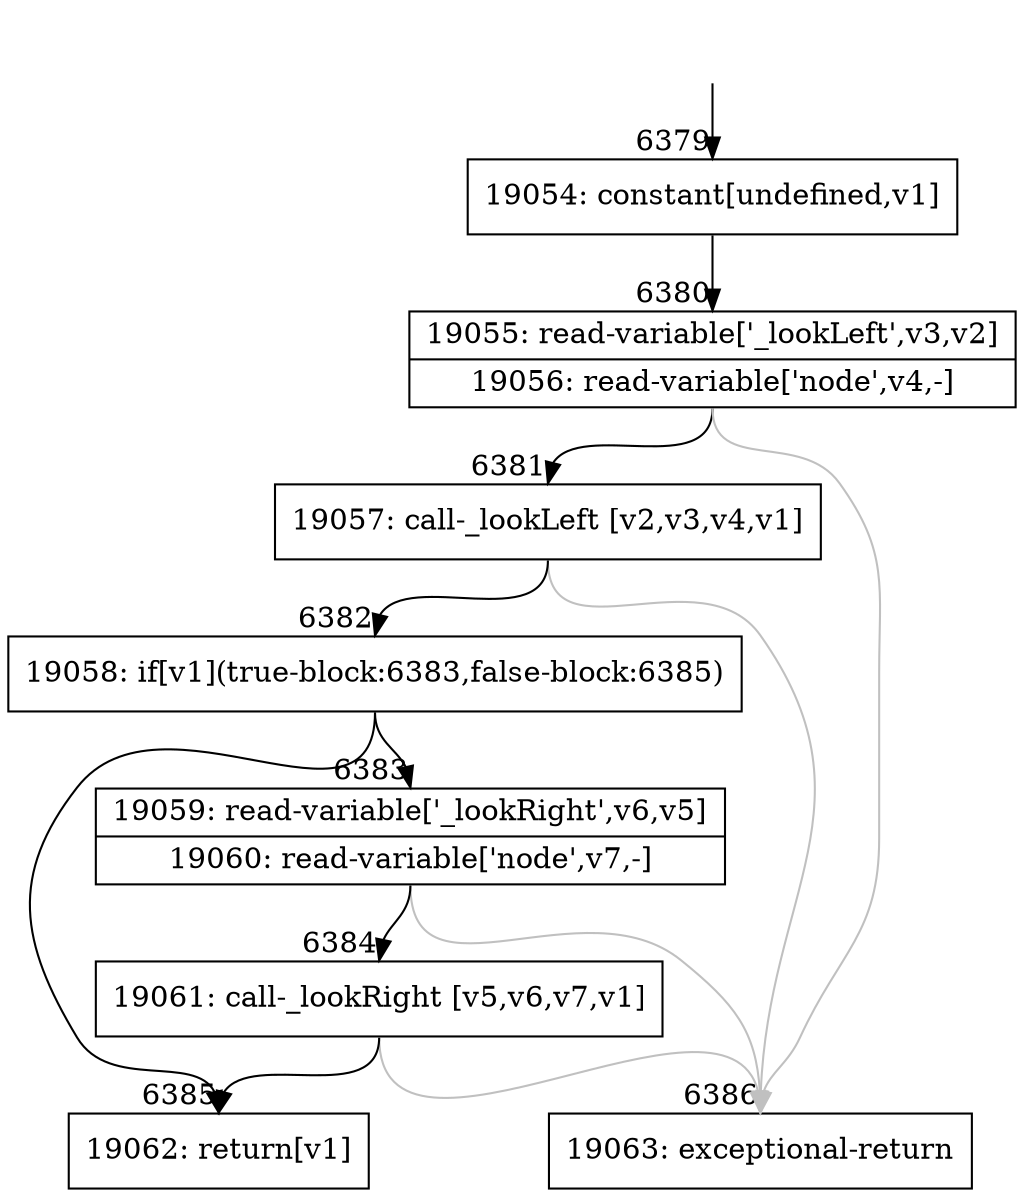 digraph {
rankdir="TD"
BB_entry446[shape=none,label=""];
BB_entry446 -> BB6379 [tailport=s, headport=n, headlabel="    6379"]
BB6379 [shape=record label="{19054: constant[undefined,v1]}" ] 
BB6379 -> BB6380 [tailport=s, headport=n, headlabel="      6380"]
BB6380 [shape=record label="{19055: read-variable['_lookLeft',v3,v2]|19056: read-variable['node',v4,-]}" ] 
BB6380 -> BB6381 [tailport=s, headport=n, headlabel="      6381"]
BB6380 -> BB6386 [tailport=s, headport=n, color=gray, headlabel="      6386"]
BB6381 [shape=record label="{19057: call-_lookLeft [v2,v3,v4,v1]}" ] 
BB6381 -> BB6382 [tailport=s, headport=n, headlabel="      6382"]
BB6381 -> BB6386 [tailport=s, headport=n, color=gray]
BB6382 [shape=record label="{19058: if[v1](true-block:6383,false-block:6385)}" ] 
BB6382 -> BB6385 [tailport=s, headport=n, headlabel="      6385"]
BB6382 -> BB6383 [tailport=s, headport=n, headlabel="      6383"]
BB6383 [shape=record label="{19059: read-variable['_lookRight',v6,v5]|19060: read-variable['node',v7,-]}" ] 
BB6383 -> BB6384 [tailport=s, headport=n, headlabel="      6384"]
BB6383 -> BB6386 [tailport=s, headport=n, color=gray]
BB6384 [shape=record label="{19061: call-_lookRight [v5,v6,v7,v1]}" ] 
BB6384 -> BB6385 [tailport=s, headport=n]
BB6384 -> BB6386 [tailport=s, headport=n, color=gray]
BB6385 [shape=record label="{19062: return[v1]}" ] 
BB6386 [shape=record label="{19063: exceptional-return}" ] 
//#$~ 9121
}
